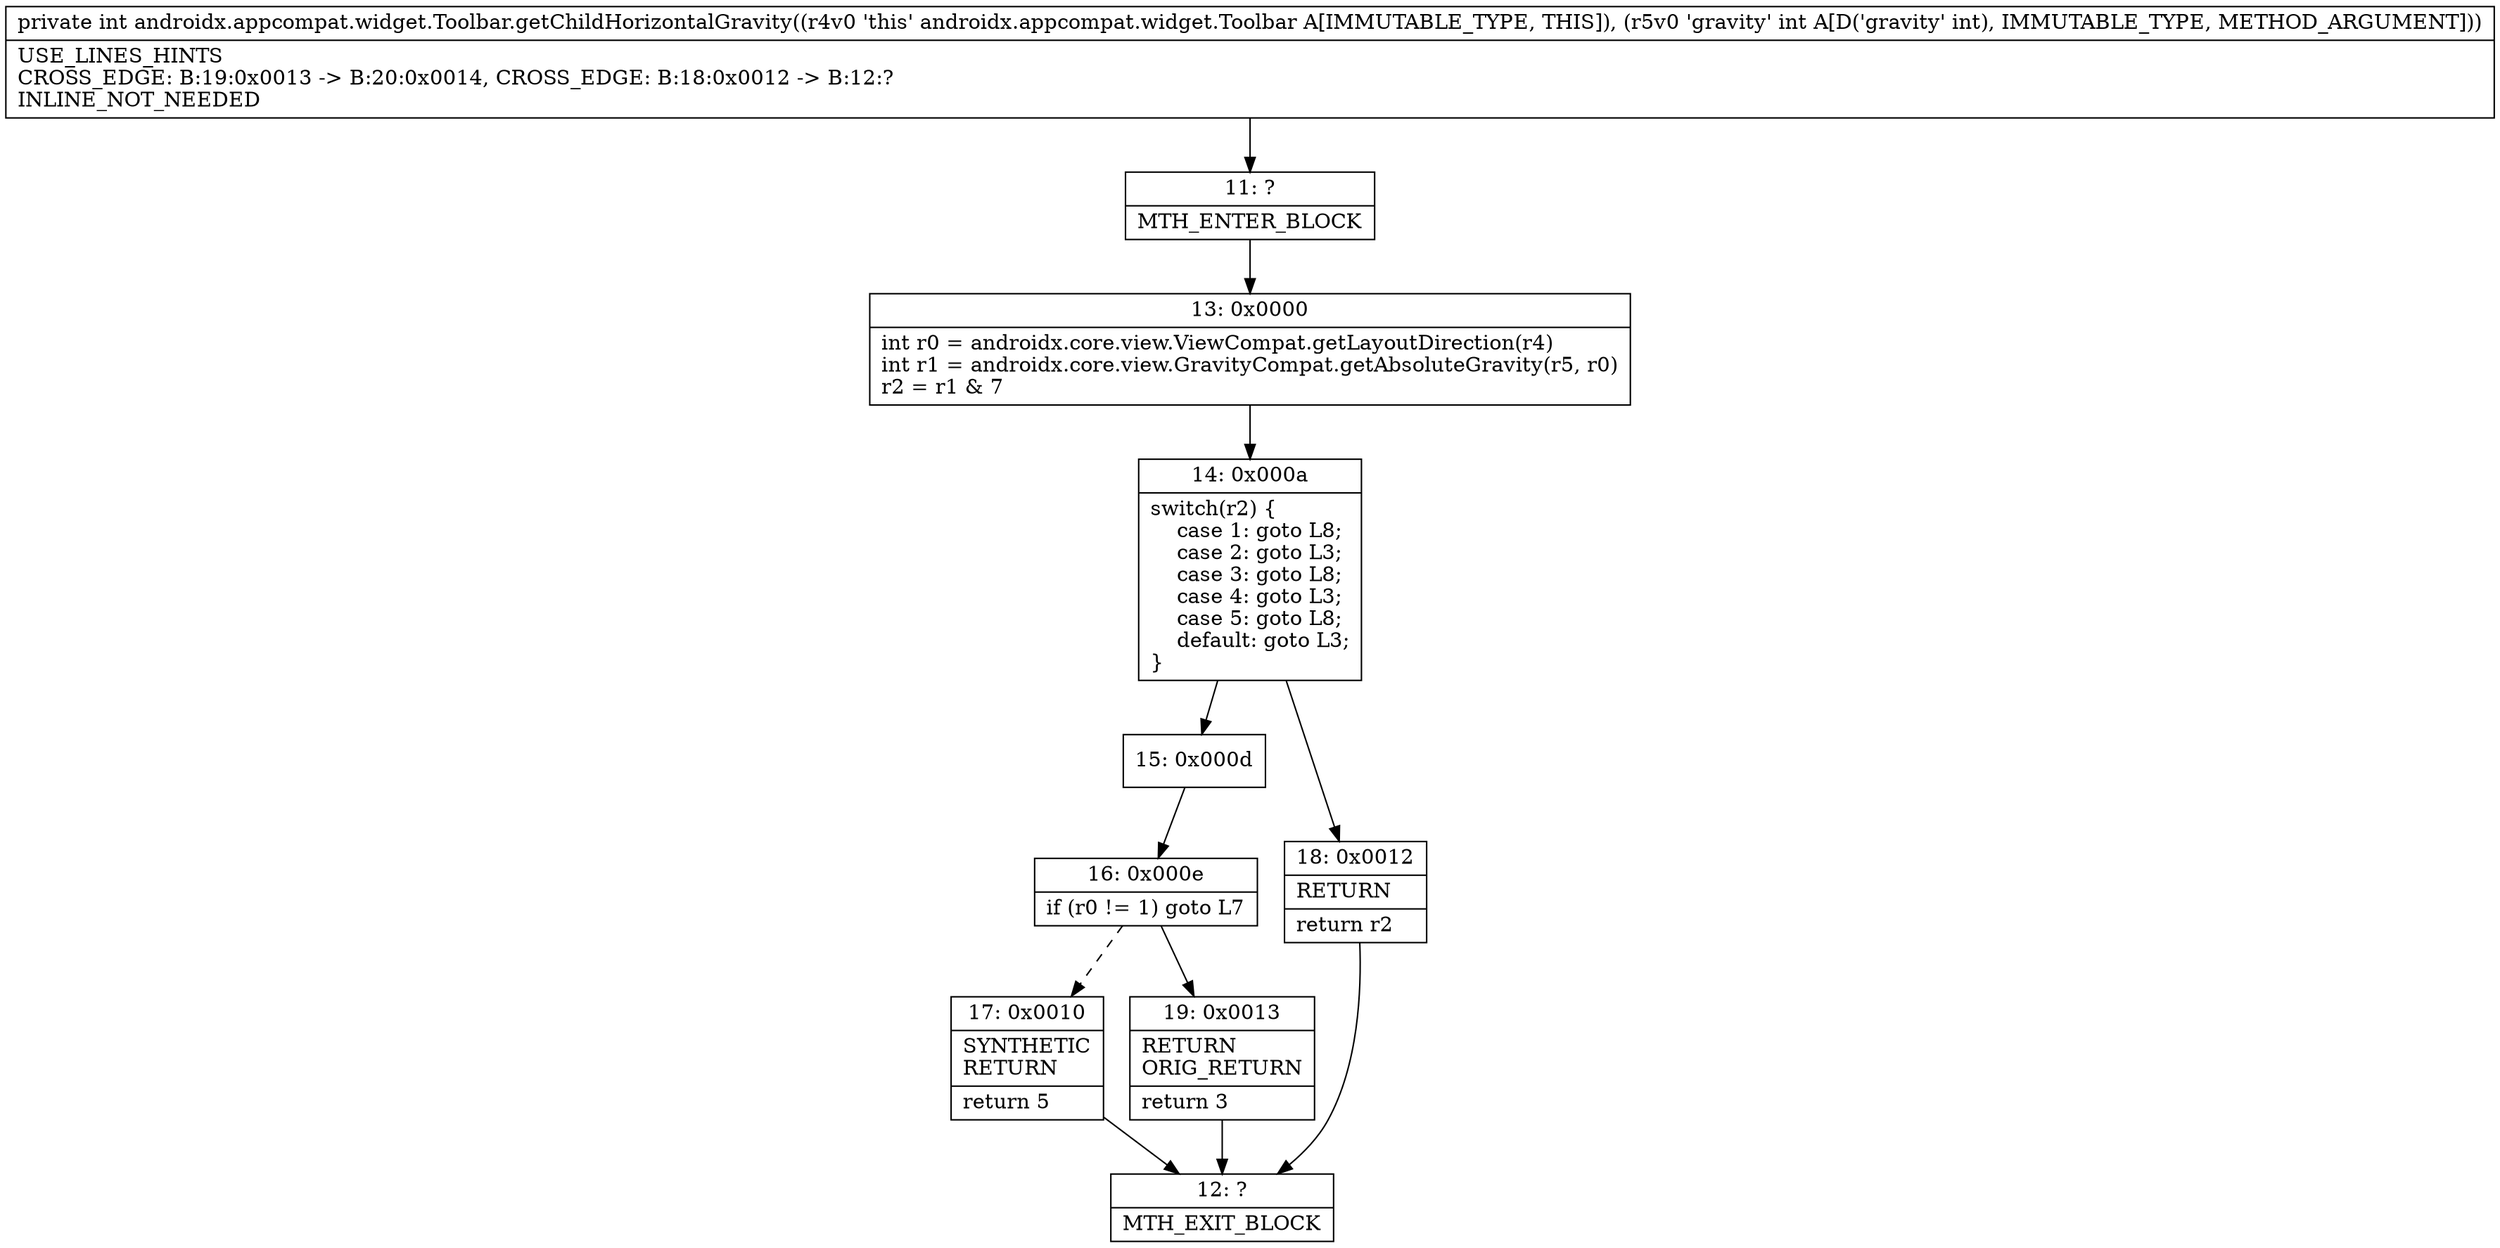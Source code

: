 digraph "CFG forandroidx.appcompat.widget.Toolbar.getChildHorizontalGravity(I)I" {
Node_11 [shape=record,label="{11\:\ ?|MTH_ENTER_BLOCK\l}"];
Node_13 [shape=record,label="{13\:\ 0x0000|int r0 = androidx.core.view.ViewCompat.getLayoutDirection(r4)\lint r1 = androidx.core.view.GravityCompat.getAbsoluteGravity(r5, r0)\lr2 = r1 & 7\l}"];
Node_14 [shape=record,label="{14\:\ 0x000a|switch(r2) \{\l    case 1: goto L8;\l    case 2: goto L3;\l    case 3: goto L8;\l    case 4: goto L3;\l    case 5: goto L8;\l    default: goto L3;\l\}\l}"];
Node_15 [shape=record,label="{15\:\ 0x000d}"];
Node_16 [shape=record,label="{16\:\ 0x000e|if (r0 != 1) goto L7\l}"];
Node_17 [shape=record,label="{17\:\ 0x0010|SYNTHETIC\lRETURN\l|return 5\l}"];
Node_12 [shape=record,label="{12\:\ ?|MTH_EXIT_BLOCK\l}"];
Node_19 [shape=record,label="{19\:\ 0x0013|RETURN\lORIG_RETURN\l|return 3\l}"];
Node_18 [shape=record,label="{18\:\ 0x0012|RETURN\l|return r2\l}"];
MethodNode[shape=record,label="{private int androidx.appcompat.widget.Toolbar.getChildHorizontalGravity((r4v0 'this' androidx.appcompat.widget.Toolbar A[IMMUTABLE_TYPE, THIS]), (r5v0 'gravity' int A[D('gravity' int), IMMUTABLE_TYPE, METHOD_ARGUMENT]))  | USE_LINES_HINTS\lCROSS_EDGE: B:19:0x0013 \-\> B:20:0x0014, CROSS_EDGE: B:18:0x0012 \-\> B:12:?\lINLINE_NOT_NEEDED\l}"];
MethodNode -> Node_11;Node_11 -> Node_13;
Node_13 -> Node_14;
Node_14 -> Node_15;
Node_14 -> Node_18;
Node_15 -> Node_16;
Node_16 -> Node_17[style=dashed];
Node_16 -> Node_19;
Node_17 -> Node_12;
Node_19 -> Node_12;
Node_18 -> Node_12;
}

